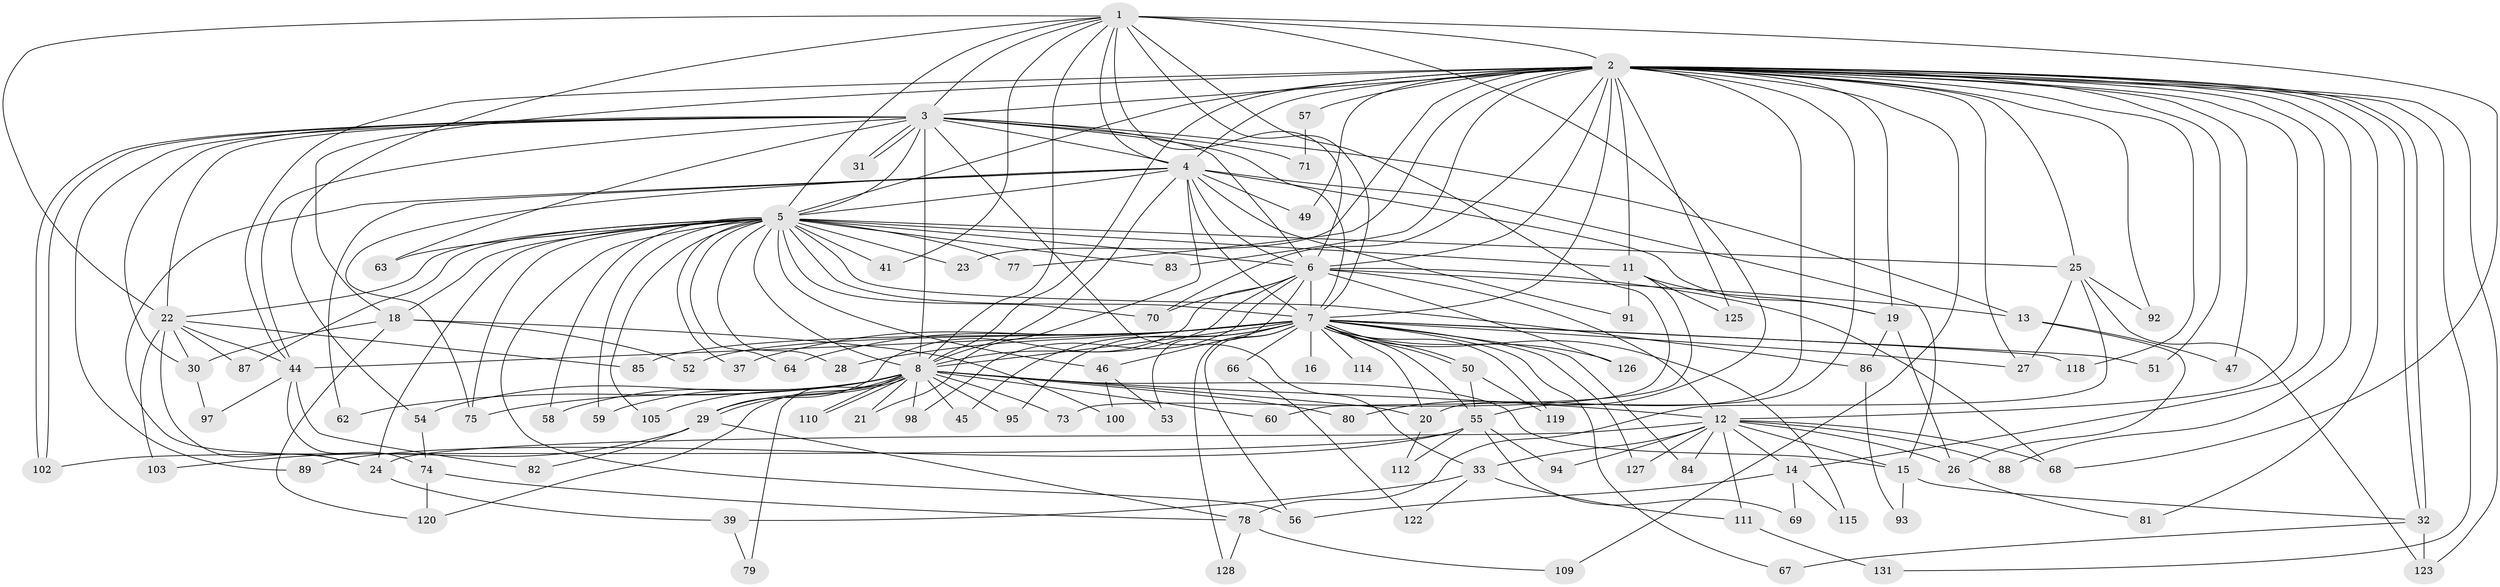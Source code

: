 // original degree distribution, {13: 0.015151515151515152, 29: 0.007575757575757576, 22: 0.007575757575757576, 18: 0.015151515151515152, 31: 0.007575757575757576, 25: 0.007575757575757576, 33: 0.007575757575757576, 24: 0.007575757575757576, 19: 0.007575757575757576, 6: 0.03787878787878788, 4: 0.09090909090909091, 3: 0.15151515151515152, 2: 0.5833333333333334, 5: 0.03787878787878788, 9: 0.007575757575757576, 7: 0.007575757575757576}
// Generated by graph-tools (version 1.1) at 2025/10/02/27/25 16:10:57]
// undirected, 101 vertices, 233 edges
graph export_dot {
graph [start="1"]
  node [color=gray90,style=filled];
  1 [super="+35"];
  2 [super="+10"];
  3 [super="+108"];
  4 [super="+43"];
  5 [super="+76"];
  6 [super="+132"];
  7 [super="+9"];
  8 [super="+38"];
  11 [super="+36"];
  12 [super="+42"];
  13;
  14 [super="+48"];
  15 [super="+17"];
  16;
  18 [super="+107"];
  19 [super="+130"];
  20 [super="+72"];
  21;
  22 [super="+104"];
  23;
  24 [super="+99"];
  25 [super="+113"];
  26 [super="+106"];
  27;
  28;
  29 [super="+65"];
  30;
  31;
  32 [super="+40"];
  33 [super="+34"];
  37;
  39;
  41;
  44 [super="+90"];
  45;
  46;
  47;
  49;
  50;
  51;
  52;
  53;
  54;
  55 [super="+61"];
  56 [super="+96"];
  57;
  58;
  59;
  60;
  62;
  63;
  64;
  66;
  67;
  68 [super="+101"];
  69;
  70;
  71;
  73;
  74;
  75 [super="+116"];
  77;
  78 [super="+121"];
  79;
  80;
  81;
  82;
  83;
  84;
  85;
  86;
  87;
  88;
  89;
  91;
  92;
  93;
  94;
  95;
  97;
  98;
  100;
  102 [super="+117"];
  103;
  105;
  109;
  110;
  111;
  112;
  114;
  115;
  118;
  119;
  120 [super="+124"];
  122;
  123 [super="+129"];
  125;
  126;
  127;
  128;
  131;
  1 -- 2 [weight=2];
  1 -- 3;
  1 -- 4;
  1 -- 5;
  1 -- 6;
  1 -- 7 [weight=2];
  1 -- 8;
  1 -- 41;
  1 -- 73;
  1 -- 80;
  1 -- 54;
  1 -- 68;
  1 -- 22;
  2 -- 3 [weight=2];
  2 -- 4 [weight=2];
  2 -- 5 [weight=2];
  2 -- 6 [weight=2];
  2 -- 7 [weight=4];
  2 -- 8 [weight=2];
  2 -- 18;
  2 -- 19;
  2 -- 20;
  2 -- 32;
  2 -- 32;
  2 -- 44;
  2 -- 49;
  2 -- 51;
  2 -- 55;
  2 -- 57 [weight=2];
  2 -- 77;
  2 -- 83;
  2 -- 88;
  2 -- 92;
  2 -- 109;
  2 -- 118;
  2 -- 125;
  2 -- 131;
  2 -- 70;
  2 -- 11;
  2 -- 12;
  2 -- 14 [weight=2];
  2 -- 81;
  2 -- 23;
  2 -- 25;
  2 -- 27;
  2 -- 47;
  2 -- 123;
  3 -- 4;
  3 -- 5;
  3 -- 6;
  3 -- 7 [weight=2];
  3 -- 8 [weight=2];
  3 -- 13;
  3 -- 22;
  3 -- 30;
  3 -- 31;
  3 -- 31;
  3 -- 33;
  3 -- 63;
  3 -- 71;
  3 -- 89;
  3 -- 102;
  3 -- 102;
  3 -- 44;
  4 -- 5;
  4 -- 6;
  4 -- 7 [weight=2];
  4 -- 8;
  4 -- 19 [weight=2];
  4 -- 21;
  4 -- 49;
  4 -- 62;
  4 -- 91;
  4 -- 24;
  4 -- 15;
  4 -- 75;
  5 -- 6 [weight=2];
  5 -- 7 [weight=2];
  5 -- 8;
  5 -- 11;
  5 -- 18;
  5 -- 22;
  5 -- 23;
  5 -- 25;
  5 -- 28;
  5 -- 37;
  5 -- 41;
  5 -- 46;
  5 -- 56;
  5 -- 58;
  5 -- 59;
  5 -- 63;
  5 -- 64;
  5 -- 70;
  5 -- 75;
  5 -- 77;
  5 -- 83;
  5 -- 86;
  5 -- 87;
  5 -- 105;
  5 -- 24;
  6 -- 7 [weight=2];
  6 -- 8;
  6 -- 12;
  6 -- 13;
  6 -- 53;
  6 -- 98;
  6 -- 126;
  6 -- 29;
  6 -- 68;
  6 -- 70;
  7 -- 8 [weight=3];
  7 -- 16 [weight=2];
  7 -- 27;
  7 -- 46;
  7 -- 50;
  7 -- 50;
  7 -- 64;
  7 -- 66 [weight=2];
  7 -- 67;
  7 -- 84;
  7 -- 85;
  7 -- 95;
  7 -- 115;
  7 -- 118;
  7 -- 126;
  7 -- 128;
  7 -- 28;
  7 -- 37;
  7 -- 44;
  7 -- 45;
  7 -- 114;
  7 -- 51;
  7 -- 52;
  7 -- 119;
  7 -- 56;
  7 -- 127;
  7 -- 55;
  7 -- 20;
  8 -- 15;
  8 -- 20;
  8 -- 21;
  8 -- 29;
  8 -- 29;
  8 -- 45;
  8 -- 54;
  8 -- 58;
  8 -- 59;
  8 -- 60;
  8 -- 62;
  8 -- 73;
  8 -- 75;
  8 -- 79;
  8 -- 80;
  8 -- 95;
  8 -- 98;
  8 -- 105;
  8 -- 110;
  8 -- 110;
  8 -- 12;
  8 -- 120;
  11 -- 60;
  11 -- 91;
  11 -- 125;
  11 -- 19;
  12 -- 14;
  12 -- 15;
  12 -- 24;
  12 -- 26;
  12 -- 33 [weight=2];
  12 -- 68;
  12 -- 84;
  12 -- 88;
  12 -- 94;
  12 -- 111;
  12 -- 127;
  13 -- 47;
  13 -- 26;
  14 -- 115;
  14 -- 69;
  14 -- 56;
  15 -- 93;
  15 -- 32;
  18 -- 52;
  18 -- 100;
  18 -- 120;
  18 -- 30;
  19 -- 26;
  19 -- 86;
  20 -- 112;
  22 -- 24;
  22 -- 30;
  22 -- 85;
  22 -- 87;
  22 -- 103;
  22 -- 44;
  24 -- 39;
  25 -- 92;
  25 -- 123;
  25 -- 27;
  25 -- 78;
  26 -- 81;
  29 -- 78;
  29 -- 82;
  29 -- 103;
  30 -- 97;
  32 -- 67;
  32 -- 123;
  33 -- 111;
  33 -- 122;
  33 -- 39;
  39 -- 79;
  44 -- 74;
  44 -- 82;
  44 -- 97;
  46 -- 53;
  46 -- 100;
  50 -- 55;
  50 -- 119;
  54 -- 74;
  55 -- 69;
  55 -- 89;
  55 -- 112;
  55 -- 94;
  55 -- 102;
  57 -- 71;
  66 -- 122;
  74 -- 78;
  74 -- 120;
  78 -- 109;
  78 -- 128;
  86 -- 93;
  111 -- 131;
}

